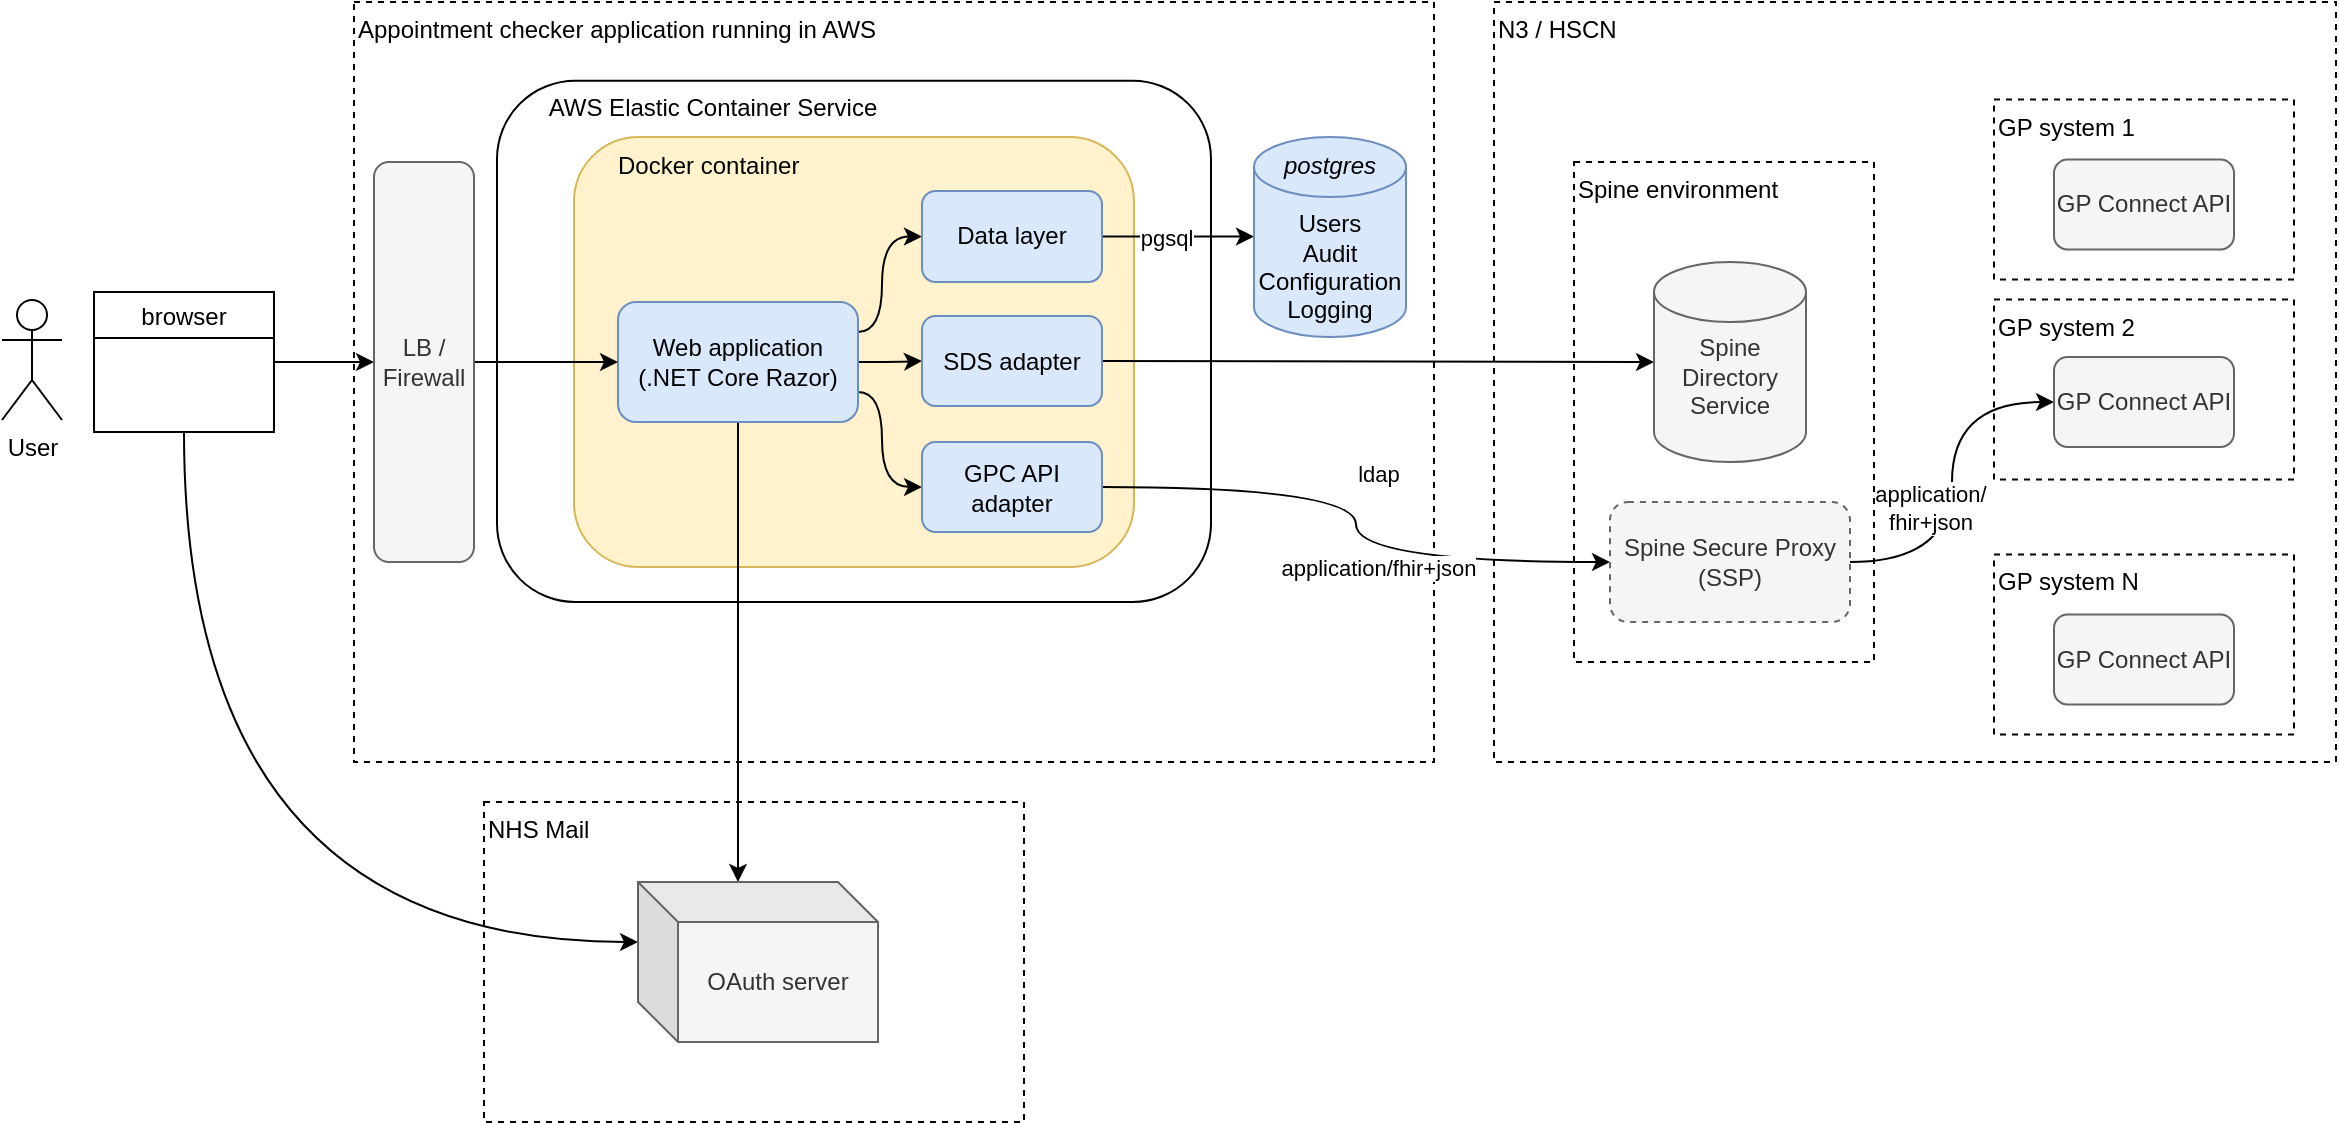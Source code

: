 <mxfile version="13.6.9" type="device"><diagram id="QzugP-1-zRHN_aSwc-dF" name="Page-1"><mxGraphModel dx="1349" dy="975" grid="1" gridSize="10" guides="0" tooltips="1" connect="1" arrows="1" fold="1" page="1" pageScale="1" pageWidth="827" pageHeight="1169" math="0" shadow="0"><root><mxCell id="0"/><mxCell id="1" parent="0"/><mxCell id="NKFAe5NOavrjgE_ocFnD-1" value="&amp;nbsp; &amp;nbsp; &amp;nbsp; &amp;nbsp;AWS Elastic Container Service" style="rounded=1;whiteSpace=wrap;html=1;fillColor=none;verticalAlign=top;align=left;" parent="1" vertex="1"><mxGeometry x="259.5" y="159.38" width="357" height="260.62" as="geometry"/></mxCell><mxCell id="rf9PtbNOxaPsoOLTZ1Kl-1" value="Appointment checker application running in AWS" style="rounded=0;whiteSpace=wrap;html=1;verticalAlign=top;align=left;dashed=1;fillColor=none;" parent="1" vertex="1"><mxGeometry x="188" y="120" width="540" height="380" as="geometry"/></mxCell><mxCell id="rf9PtbNOxaPsoOLTZ1Kl-55" value="N3 / HSCN" style="rounded=0;whiteSpace=wrap;html=1;verticalAlign=top;align=left;dashed=1;fillColor=none;" parent="1" vertex="1"><mxGeometry x="758" y="120" width="421" height="380" as="geometry"/></mxCell><mxCell id="rf9PtbNOxaPsoOLTZ1Kl-11" value="&amp;nbsp; &amp;nbsp; &amp;nbsp; Docker container" style="rounded=1;whiteSpace=wrap;html=1;align=left;verticalAlign=top;fillColor=#fff2cc;strokeColor=#d6b656;" parent="1" vertex="1"><mxGeometry x="298" y="187.5" width="280" height="215" as="geometry"/></mxCell><mxCell id="rf9PtbNOxaPsoOLTZ1Kl-67" style="edgeStyle=orthogonalEdgeStyle;curved=1;orthogonalLoop=1;jettySize=auto;html=1;exitX=0.5;exitY=1;exitDx=0;exitDy=0;entryX=0;entryY=0;entryDx=50;entryDy=0;entryPerimeter=0;startArrow=none;startFill=0;endArrow=classic;endFill=1;strokeColor=#000000;" parent="1" source="rf9PtbNOxaPsoOLTZ1Kl-2" target="rf9PtbNOxaPsoOLTZ1Kl-66" edge="1"><mxGeometry relative="1" as="geometry"/></mxCell><mxCell id="bBDh-ykp_0sNebazIjZK-6" style="edgeStyle=orthogonalEdgeStyle;curved=1;orthogonalLoop=1;jettySize=auto;html=1;exitX=1;exitY=0.25;exitDx=0;exitDy=0;entryX=0;entryY=0.5;entryDx=0;entryDy=0;" edge="1" parent="1" source="rf9PtbNOxaPsoOLTZ1Kl-2" target="rf9PtbNOxaPsoOLTZ1Kl-8"><mxGeometry relative="1" as="geometry"><Array as="points"><mxPoint x="452" y="285"/><mxPoint x="452" y="237"/></Array></mxGeometry></mxCell><mxCell id="bBDh-ykp_0sNebazIjZK-8" style="edgeStyle=orthogonalEdgeStyle;curved=1;orthogonalLoop=1;jettySize=auto;html=1;exitX=1;exitY=0.5;exitDx=0;exitDy=0;" edge="1" parent="1" source="rf9PtbNOxaPsoOLTZ1Kl-2" target="rf9PtbNOxaPsoOLTZ1Kl-9"><mxGeometry relative="1" as="geometry"/></mxCell><mxCell id="bBDh-ykp_0sNebazIjZK-9" style="edgeStyle=orthogonalEdgeStyle;curved=1;orthogonalLoop=1;jettySize=auto;html=1;exitX=1;exitY=0.75;exitDx=0;exitDy=0;entryX=0;entryY=0.5;entryDx=0;entryDy=0;" edge="1" parent="1" source="rf9PtbNOxaPsoOLTZ1Kl-2" target="rf9PtbNOxaPsoOLTZ1Kl-10"><mxGeometry relative="1" as="geometry"><Array as="points"><mxPoint x="452" y="315"/><mxPoint x="452" y="363"/></Array></mxGeometry></mxCell><mxCell id="rf9PtbNOxaPsoOLTZ1Kl-2" value="Web application&lt;br&gt;(.NET Core Razor)" style="rounded=1;whiteSpace=wrap;html=1;align=center;fillColor=#dae8fc;strokeColor=#6c8ebf;" parent="1" vertex="1"><mxGeometry x="320" y="270" width="120" height="60" as="geometry"/></mxCell><mxCell id="rf9PtbNOxaPsoOLTZ1Kl-22" style="edgeStyle=orthogonalEdgeStyle;curved=1;orthogonalLoop=1;jettySize=auto;html=1;exitX=1;exitY=0.5;exitDx=0;exitDy=0;" parent="1" source="rf9PtbNOxaPsoOLTZ1Kl-8" target="rf9PtbNOxaPsoOLTZ1Kl-3" edge="1"><mxGeometry relative="1" as="geometry"><Array as="points"><mxPoint x="598" y="237"/><mxPoint x="598" y="238"/></Array></mxGeometry></mxCell><mxCell id="rf9PtbNOxaPsoOLTZ1Kl-49" value="pgsql" style="edgeLabel;html=1;align=center;verticalAlign=middle;resizable=0;points=[];" parent="rf9PtbNOxaPsoOLTZ1Kl-22" vertex="1" connectable="0"><mxGeometry x="-0.233" y="-2" relative="1" as="geometry"><mxPoint x="3" y="-2" as="offset"/></mxGeometry></mxCell><mxCell id="rf9PtbNOxaPsoOLTZ1Kl-8" value="Data layer" style="rounded=1;whiteSpace=wrap;html=1;align=center;fillColor=#dae8fc;strokeColor=#6c8ebf;" parent="1" vertex="1"><mxGeometry x="472" y="214.5" width="90" height="45.5" as="geometry"/></mxCell><mxCell id="bBDh-ykp_0sNebazIjZK-10" style="edgeStyle=orthogonalEdgeStyle;curved=1;orthogonalLoop=1;jettySize=auto;html=1;exitX=1;exitY=0.5;exitDx=0;exitDy=0;" edge="1" parent="1" source="rf9PtbNOxaPsoOLTZ1Kl-9" target="rf9PtbNOxaPsoOLTZ1Kl-34"><mxGeometry relative="1" as="geometry"/></mxCell><mxCell id="bBDh-ykp_0sNebazIjZK-13" value="ldap" style="edgeLabel;html=1;align=center;verticalAlign=middle;resizable=0;points=[];" vertex="1" connectable="0" parent="bBDh-ykp_0sNebazIjZK-10"><mxGeometry x="0.002" y="-55" relative="1" as="geometry"><mxPoint y="1" as="offset"/></mxGeometry></mxCell><mxCell id="rf9PtbNOxaPsoOLTZ1Kl-9" value="SDS adapter" style="rounded=1;whiteSpace=wrap;html=1;align=center;fillColor=#dae8fc;strokeColor=#6c8ebf;" parent="1" vertex="1"><mxGeometry x="472" y="277" width="90" height="45" as="geometry"/></mxCell><mxCell id="rf9PtbNOxaPsoOLTZ1Kl-38" style="edgeStyle=orthogonalEdgeStyle;curved=1;orthogonalLoop=1;jettySize=auto;html=1;exitX=1;exitY=0.5;exitDx=0;exitDy=0;endArrow=classic;endFill=1;strokeColor=#000000;" parent="1" source="rf9PtbNOxaPsoOLTZ1Kl-10" target="rf9PtbNOxaPsoOLTZ1Kl-32" edge="1"><mxGeometry relative="1" as="geometry"/></mxCell><mxCell id="rf9PtbNOxaPsoOLTZ1Kl-47" value="application/fhir+json" style="edgeLabel;html=1;align=center;verticalAlign=middle;resizable=0;points=[];" parent="rf9PtbNOxaPsoOLTZ1Kl-38" vertex="1" connectable="0"><mxGeometry x="0.202" y="-3" relative="1" as="geometry"><mxPoint as="offset"/></mxGeometry></mxCell><mxCell id="rf9PtbNOxaPsoOLTZ1Kl-10" value="GPC API adapter" style="rounded=1;whiteSpace=wrap;html=1;align=center;fillColor=#dae8fc;strokeColor=#6c8ebf;" parent="1" vertex="1"><mxGeometry x="472" y="340" width="90" height="45" as="geometry"/></mxCell><mxCell id="rf9PtbNOxaPsoOLTZ1Kl-31" value="Spine environment" style="rounded=0;whiteSpace=wrap;html=1;verticalAlign=top;align=left;dashed=1;fillColor=none;" parent="1" vertex="1"><mxGeometry x="798" y="200" width="150" height="250" as="geometry"/></mxCell><mxCell id="rf9PtbNOxaPsoOLTZ1Kl-45" style="edgeStyle=orthogonalEdgeStyle;curved=1;orthogonalLoop=1;jettySize=auto;html=1;exitX=1;exitY=0.5;exitDx=0;exitDy=0;entryX=0;entryY=0.5;entryDx=0;entryDy=0;endArrow=classic;endFill=1;strokeColor=#000000;" parent="1" source="rf9PtbNOxaPsoOLTZ1Kl-32" target="rf9PtbNOxaPsoOLTZ1Kl-43" edge="1"><mxGeometry relative="1" as="geometry"/></mxCell><mxCell id="rf9PtbNOxaPsoOLTZ1Kl-48" value="application/&lt;br&gt;fhir+json" style="edgeLabel;html=1;align=center;verticalAlign=middle;resizable=0;points=[];" parent="rf9PtbNOxaPsoOLTZ1Kl-45" vertex="1" connectable="0"><mxGeometry x="-0.24" y="6" relative="1" as="geometry"><mxPoint x="-5" y="-9.15" as="offset"/></mxGeometry></mxCell><mxCell id="rf9PtbNOxaPsoOLTZ1Kl-32" value="Spine Secure Proxy&lt;br&gt;(SSP)" style="rounded=1;whiteSpace=wrap;html=1;dashed=1;fillColor=#f5f5f5;align=center;strokeColor=#666666;fontColor=#333333;" parent="1" vertex="1"><mxGeometry x="816" y="370" width="120" height="60" as="geometry"/></mxCell><mxCell id="rf9PtbNOxaPsoOLTZ1Kl-33" value="" style="group" parent="1" vertex="1" connectable="0"><mxGeometry x="838" y="250" width="76" height="100" as="geometry"/></mxCell><mxCell id="rf9PtbNOxaPsoOLTZ1Kl-34" value="&lt;br&gt;Spine Directory Service" style="shape=cylinder2;whiteSpace=wrap;html=1;boundedLbl=1;backgroundOutline=1;size=15;align=center;fillColor=#f5f5f5;strokeColor=#666666;fontColor=#333333;" parent="rf9PtbNOxaPsoOLTZ1Kl-33" vertex="1"><mxGeometry width="76" height="100" as="geometry"/></mxCell><mxCell id="rf9PtbNOxaPsoOLTZ1Kl-39" value="GP system 1" style="rounded=0;whiteSpace=wrap;html=1;verticalAlign=top;align=left;dashed=1;fillColor=none;" parent="1" vertex="1"><mxGeometry x="1008" y="168.75" width="150" height="90" as="geometry"/></mxCell><mxCell id="rf9PtbNOxaPsoOLTZ1Kl-40" value="GP system 2" style="rounded=0;whiteSpace=wrap;html=1;verticalAlign=top;align=left;dashed=1;fillColor=none;" parent="1" vertex="1"><mxGeometry x="1008" y="268.75" width="150" height="90" as="geometry"/></mxCell><mxCell id="rf9PtbNOxaPsoOLTZ1Kl-41" value="GP system N" style="rounded=0;whiteSpace=wrap;html=1;verticalAlign=top;align=left;dashed=1;fillColor=none;" parent="1" vertex="1"><mxGeometry x="1008" y="396.25" width="150" height="90" as="geometry"/></mxCell><mxCell id="rf9PtbNOxaPsoOLTZ1Kl-42" value="GP Connect API" style="rounded=1;whiteSpace=wrap;html=1;align=center;fillColor=#f5f5f5;strokeColor=#666666;fontColor=#333333;" parent="1" vertex="1"><mxGeometry x="1038" y="198.75" width="90" height="45" as="geometry"/></mxCell><mxCell id="rf9PtbNOxaPsoOLTZ1Kl-43" value="GP Connect API" style="rounded=1;whiteSpace=wrap;html=1;align=center;fillColor=#f5f5f5;strokeColor=#666666;fontColor=#333333;" parent="1" vertex="1"><mxGeometry x="1038" y="297.5" width="90" height="45" as="geometry"/></mxCell><mxCell id="rf9PtbNOxaPsoOLTZ1Kl-44" value="GP Connect API" style="rounded=1;whiteSpace=wrap;html=1;align=center;fillColor=#f5f5f5;strokeColor=#666666;fontColor=#333333;" parent="1" vertex="1"><mxGeometry x="1038" y="426.25" width="90" height="45" as="geometry"/></mxCell><mxCell id="rf9PtbNOxaPsoOLTZ1Kl-59" value="User" style="shape=umlActor;verticalLabelPosition=bottom;verticalAlign=top;html=1;outlineConnect=0;fillColor=none;align=center;" parent="1" vertex="1"><mxGeometry x="12" y="269" width="30" height="60" as="geometry"/></mxCell><mxCell id="rf9PtbNOxaPsoOLTZ1Kl-64" value="NHS Mail" style="rounded=0;whiteSpace=wrap;html=1;verticalAlign=top;align=left;dashed=1;fillColor=none;" parent="1" vertex="1"><mxGeometry x="253" y="520" width="270" height="160" as="geometry"/></mxCell><mxCell id="rf9PtbNOxaPsoOLTZ1Kl-68" style="edgeStyle=orthogonalEdgeStyle;curved=1;orthogonalLoop=1;jettySize=auto;html=1;exitX=0;exitY=0;exitDx=0;exitDy=30;exitPerimeter=0;startArrow=classic;startFill=1;endArrow=none;endFill=0;strokeColor=#000000;entryX=0.5;entryY=1;entryDx=0;entryDy=0;" parent="1" source="rf9PtbNOxaPsoOLTZ1Kl-66" edge="1" target="rf9PtbNOxaPsoOLTZ1Kl-78"><mxGeometry relative="1" as="geometry"><mxPoint x="130" y="303.5" as="targetPoint"/></mxGeometry></mxCell><mxCell id="rf9PtbNOxaPsoOLTZ1Kl-66" value="OAuth server" style="shape=cube;whiteSpace=wrap;html=1;boundedLbl=1;backgroundOutline=1;darkOpacity=0.05;darkOpacity2=0.1;strokeColor=#666666;fillColor=#f5f5f5;align=center;fontColor=#333333;" parent="1" vertex="1"><mxGeometry x="330" y="560" width="120" height="80" as="geometry"/></mxCell><mxCell id="rf9PtbNOxaPsoOLTZ1Kl-3" value="&lt;i&gt;postgres&lt;/i&gt;&lt;br&gt;&lt;br&gt;Users&lt;br&gt;Audit&lt;br&gt;Configuration&lt;br&gt;Logging" style="shape=cylinder2;whiteSpace=wrap;html=1;boundedLbl=1;backgroundOutline=1;size=15;align=center;fillColor=#dae8fc;strokeColor=#6c8ebf;" parent="1" vertex="1"><mxGeometry x="638" y="187.5" width="76" height="100" as="geometry"/></mxCell><mxCell id="bBDh-ykp_0sNebazIjZK-11" style="edgeStyle=orthogonalEdgeStyle;curved=1;orthogonalLoop=1;jettySize=auto;html=1;exitX=1;exitY=0.5;exitDx=0;exitDy=0;" edge="1" parent="1" source="rf9PtbNOxaPsoOLTZ1Kl-78" target="bBDh-ykp_0sNebazIjZK-1"><mxGeometry relative="1" as="geometry"/></mxCell><mxCell id="rf9PtbNOxaPsoOLTZ1Kl-78" value="browser" style="swimlane;strokeColor=#000000;fillColor=none;align=center;fontStyle=0" parent="1" vertex="1"><mxGeometry x="58" y="265" width="90" height="70" as="geometry"/></mxCell><mxCell id="bBDh-ykp_0sNebazIjZK-12" style="edgeStyle=orthogonalEdgeStyle;curved=1;orthogonalLoop=1;jettySize=auto;html=1;exitX=1;exitY=0.5;exitDx=0;exitDy=0;" edge="1" parent="1" source="bBDh-ykp_0sNebazIjZK-1" target="rf9PtbNOxaPsoOLTZ1Kl-2"><mxGeometry relative="1" as="geometry"/></mxCell><mxCell id="bBDh-ykp_0sNebazIjZK-1" value="LB&amp;nbsp;/ Firewall" style="rounded=1;whiteSpace=wrap;html=1;fillColor=#f5f5f5;strokeColor=#666666;fontColor=#333333;" vertex="1" parent="1"><mxGeometry x="198" y="200" width="50" height="200" as="geometry"/></mxCell></root></mxGraphModel></diagram></mxfile>